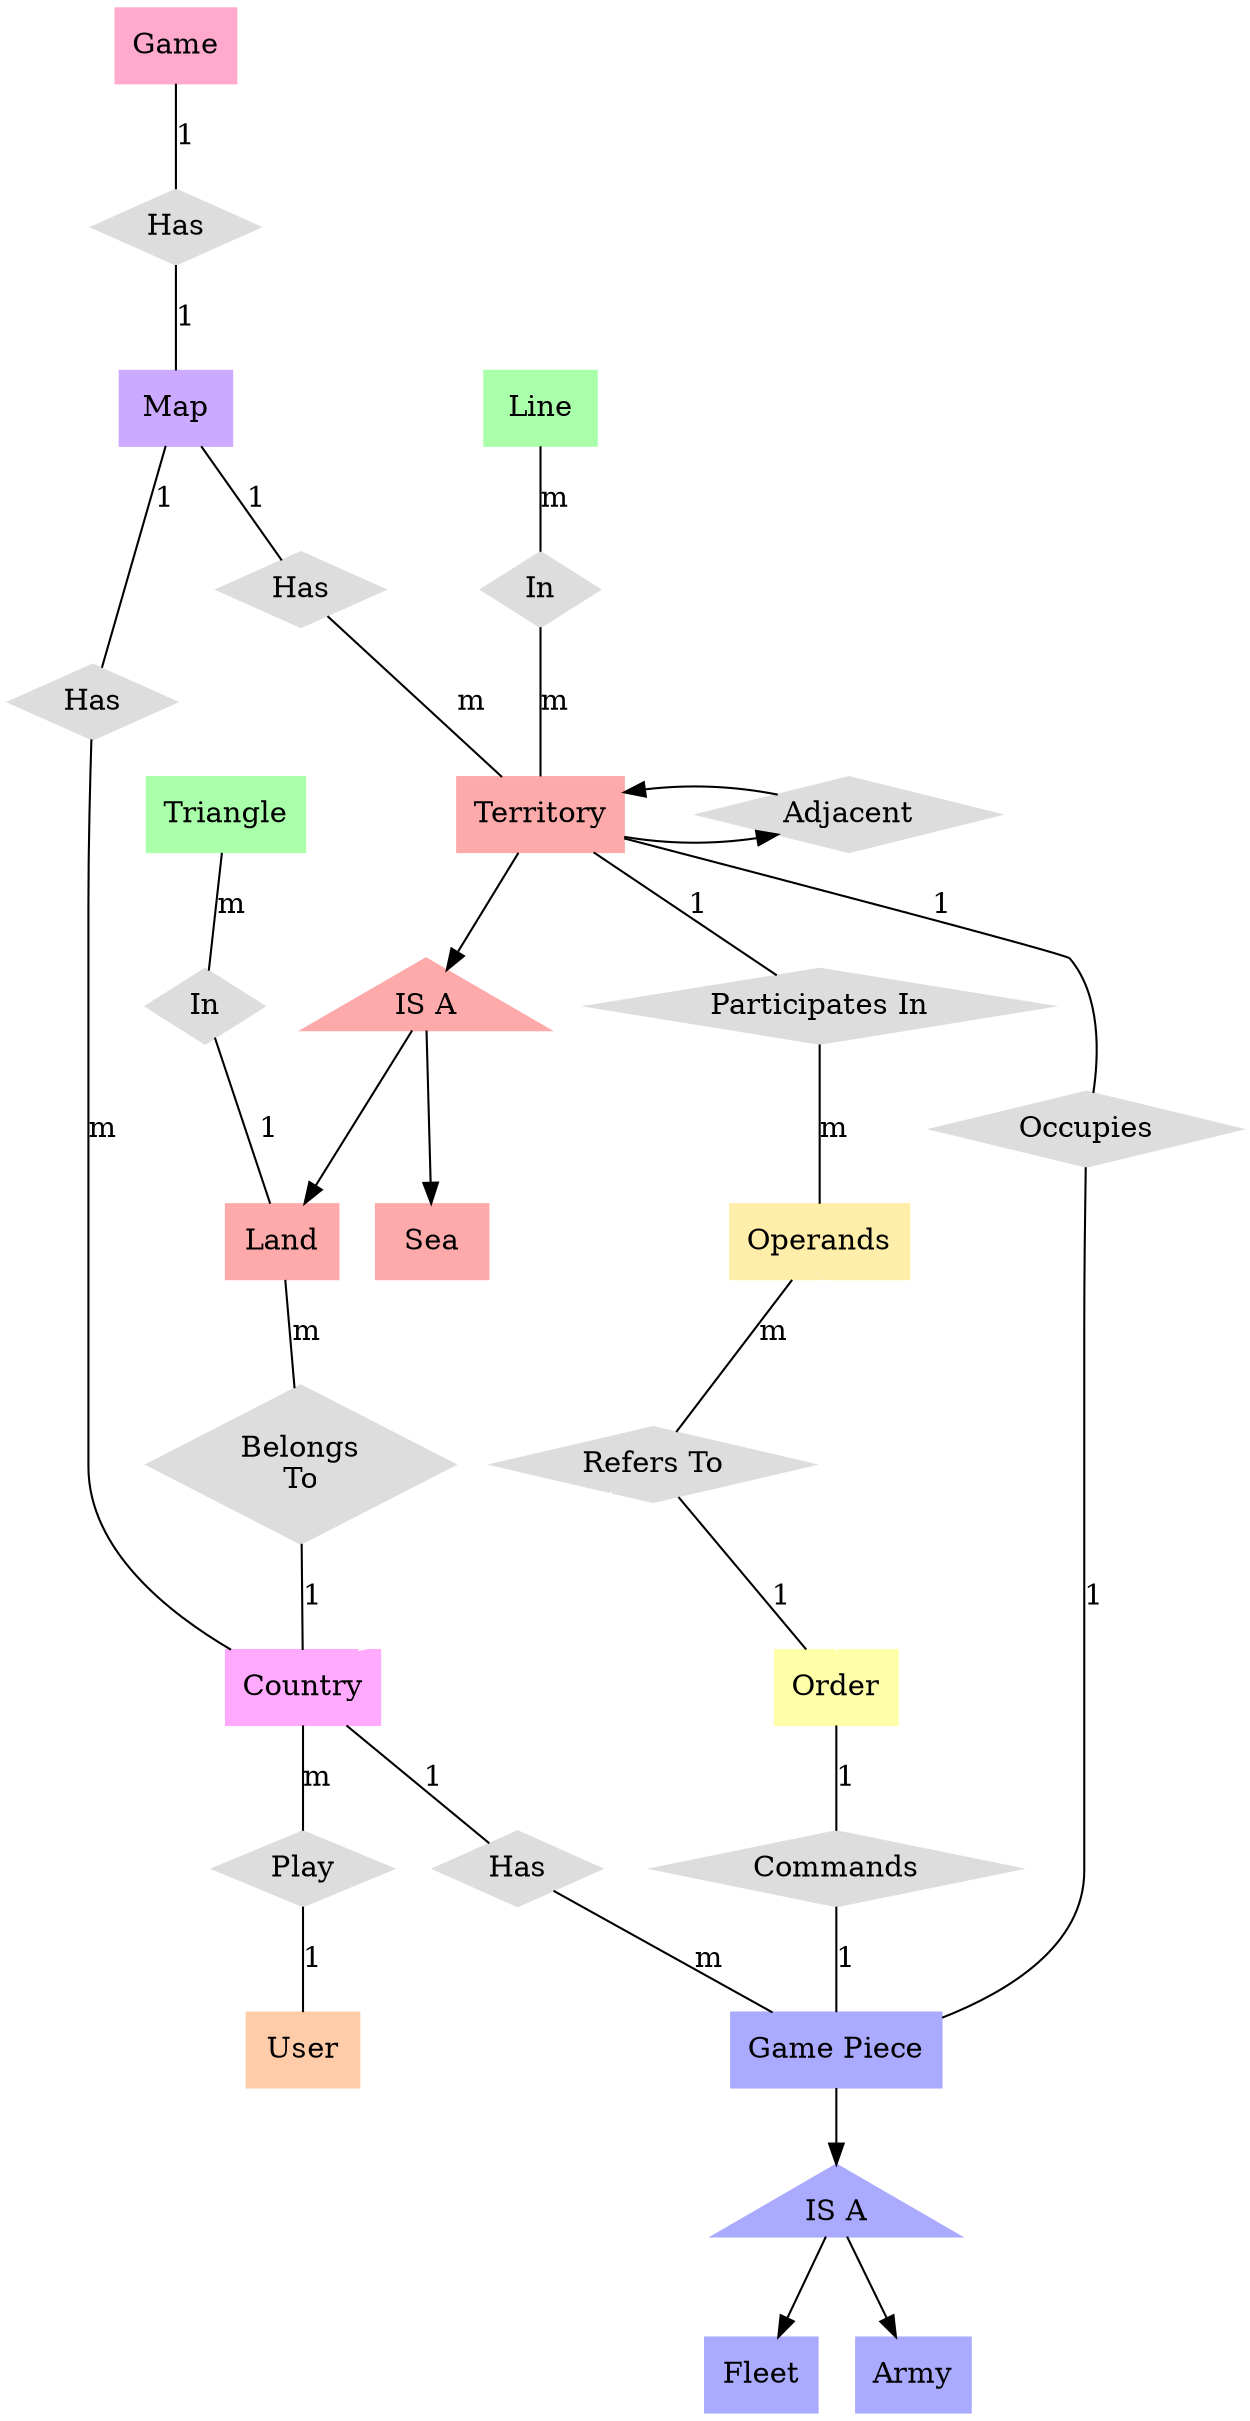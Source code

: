 digraph structs{
    edge[len=2];
    GamePiece[shape=rect, label="Game Piece", style=filled, color="#aaaaff"];
    Game[shape=rect, style=filled, color="#ffaacc"];
    
    Country[shape=rect, style=filled, color="#ffaaff"];
    
    Occupies[shape=diamond, style=filled, color="#dddddd"];
    Commands[shape=diamond, style=filled, color="#dddddd"];
    
    Operands[shape=rect, style=filled, color="#ffeeaa"];
    Order[shape=rect, style=filled, color="#ffffaa"];
    refers_to[label="Refers To", shape=diamond, style=filled, color="#dddddd"];
    
    Map[shape=rect, style=filled, color="#ccaaff"];
    
    GameHasMap[label="Has", shape=diamond, style=filled, color="#dddddd"];
    
    LineInTerritory[shape=diamond, style=filled, color="#dddddd", label="In"];
    User[shape=rect, style=filled, color="#ffccaa"];
    
    Line[shape=rect, style=filled, color="#aaffaa"];
    Triangle[shape=rect, style=filled, color="#aaffaa"];
    
    ISA2[label="IS A", shape=triangle, style=filled, color="#aaaaff"];
    Fleet[shape=rect, style=filled, color="#aaaaff"];
    Army[shape=rect, style=filled, color="#aaaaff"];
    
    In[shape=diamond, style=filled, color="#dddddd"];
    Participates[label="Participates In", shape=diamond, style=filled, color="#dddddd"];
    
    belongs_to[label="Belongs\nTo", shape=diamond, style=filled, color="#dddddd"];
    
    CountryHasGamePiece[shape=diamond, style=filled, color="#dddddd", label="Has"];
    MapHasTerritory[shape=diamond, style=filled, color="#dddddd", label="Has"];
    MapHasCountry[label="Has", shape=diamond, style=filled, color="#dddddd"];
    Play[shape=diamond, style=filled, color="#dddddd"];
    
    {
        ISA[label="IS A", shape=triangle, style=filled, color="#ffaaaa"];
        Sea[shape=rect, style=filled, color="#ffaaaa"];
        Land[shape=rect, style=filled, color="#ffaaaa"];
    }
    
    {
        rank=same;
        Territory[shape=rect, style=filled, color="#ffaaaa"];
        Adjacent[shape=diamond, style=filled, color="#dddddd"];
    }
    
    edge[label="1", arrowhead=none];
    In->Land;
    Territory->Occupies->GamePiece;
    Country->CountryHasGamePiece;
    Map->MapHasCountry;
    Map->MapHasTerritory;
    Game->GameHasMap->Map;
    belongs_to->Country;
    Play->User;
    Territory->Participates;
    refers_to->Order;
    Order->Commands;
    Commands->GamePiece
    
    edge[label="m", arrowhead=none];
    Line->LineInTerritory->Territory
    Triangle->In;
    Land->belongs_to;
    MapHasCountry->Country;
    MapHasTerritory->Territory;
    CountryHasGamePiece->GamePiece;
    Country->Play;
    Participates->Operands;
    Operands->refers_to;

    edge[label="", arrowhead=normal];
    ISA->Sea;
    ISA->Land;
    Territory->ISA
    Territory->Adjacent;
    Adjacent->Territory;
    GamePiece->ISA2;
    ISA2->Fleet;
    ISA2->Army;
    
    //invisible lines to assist formatting
    edge[label="", color="white"];
    Operands->Order;
    refers_to->Country;
}
